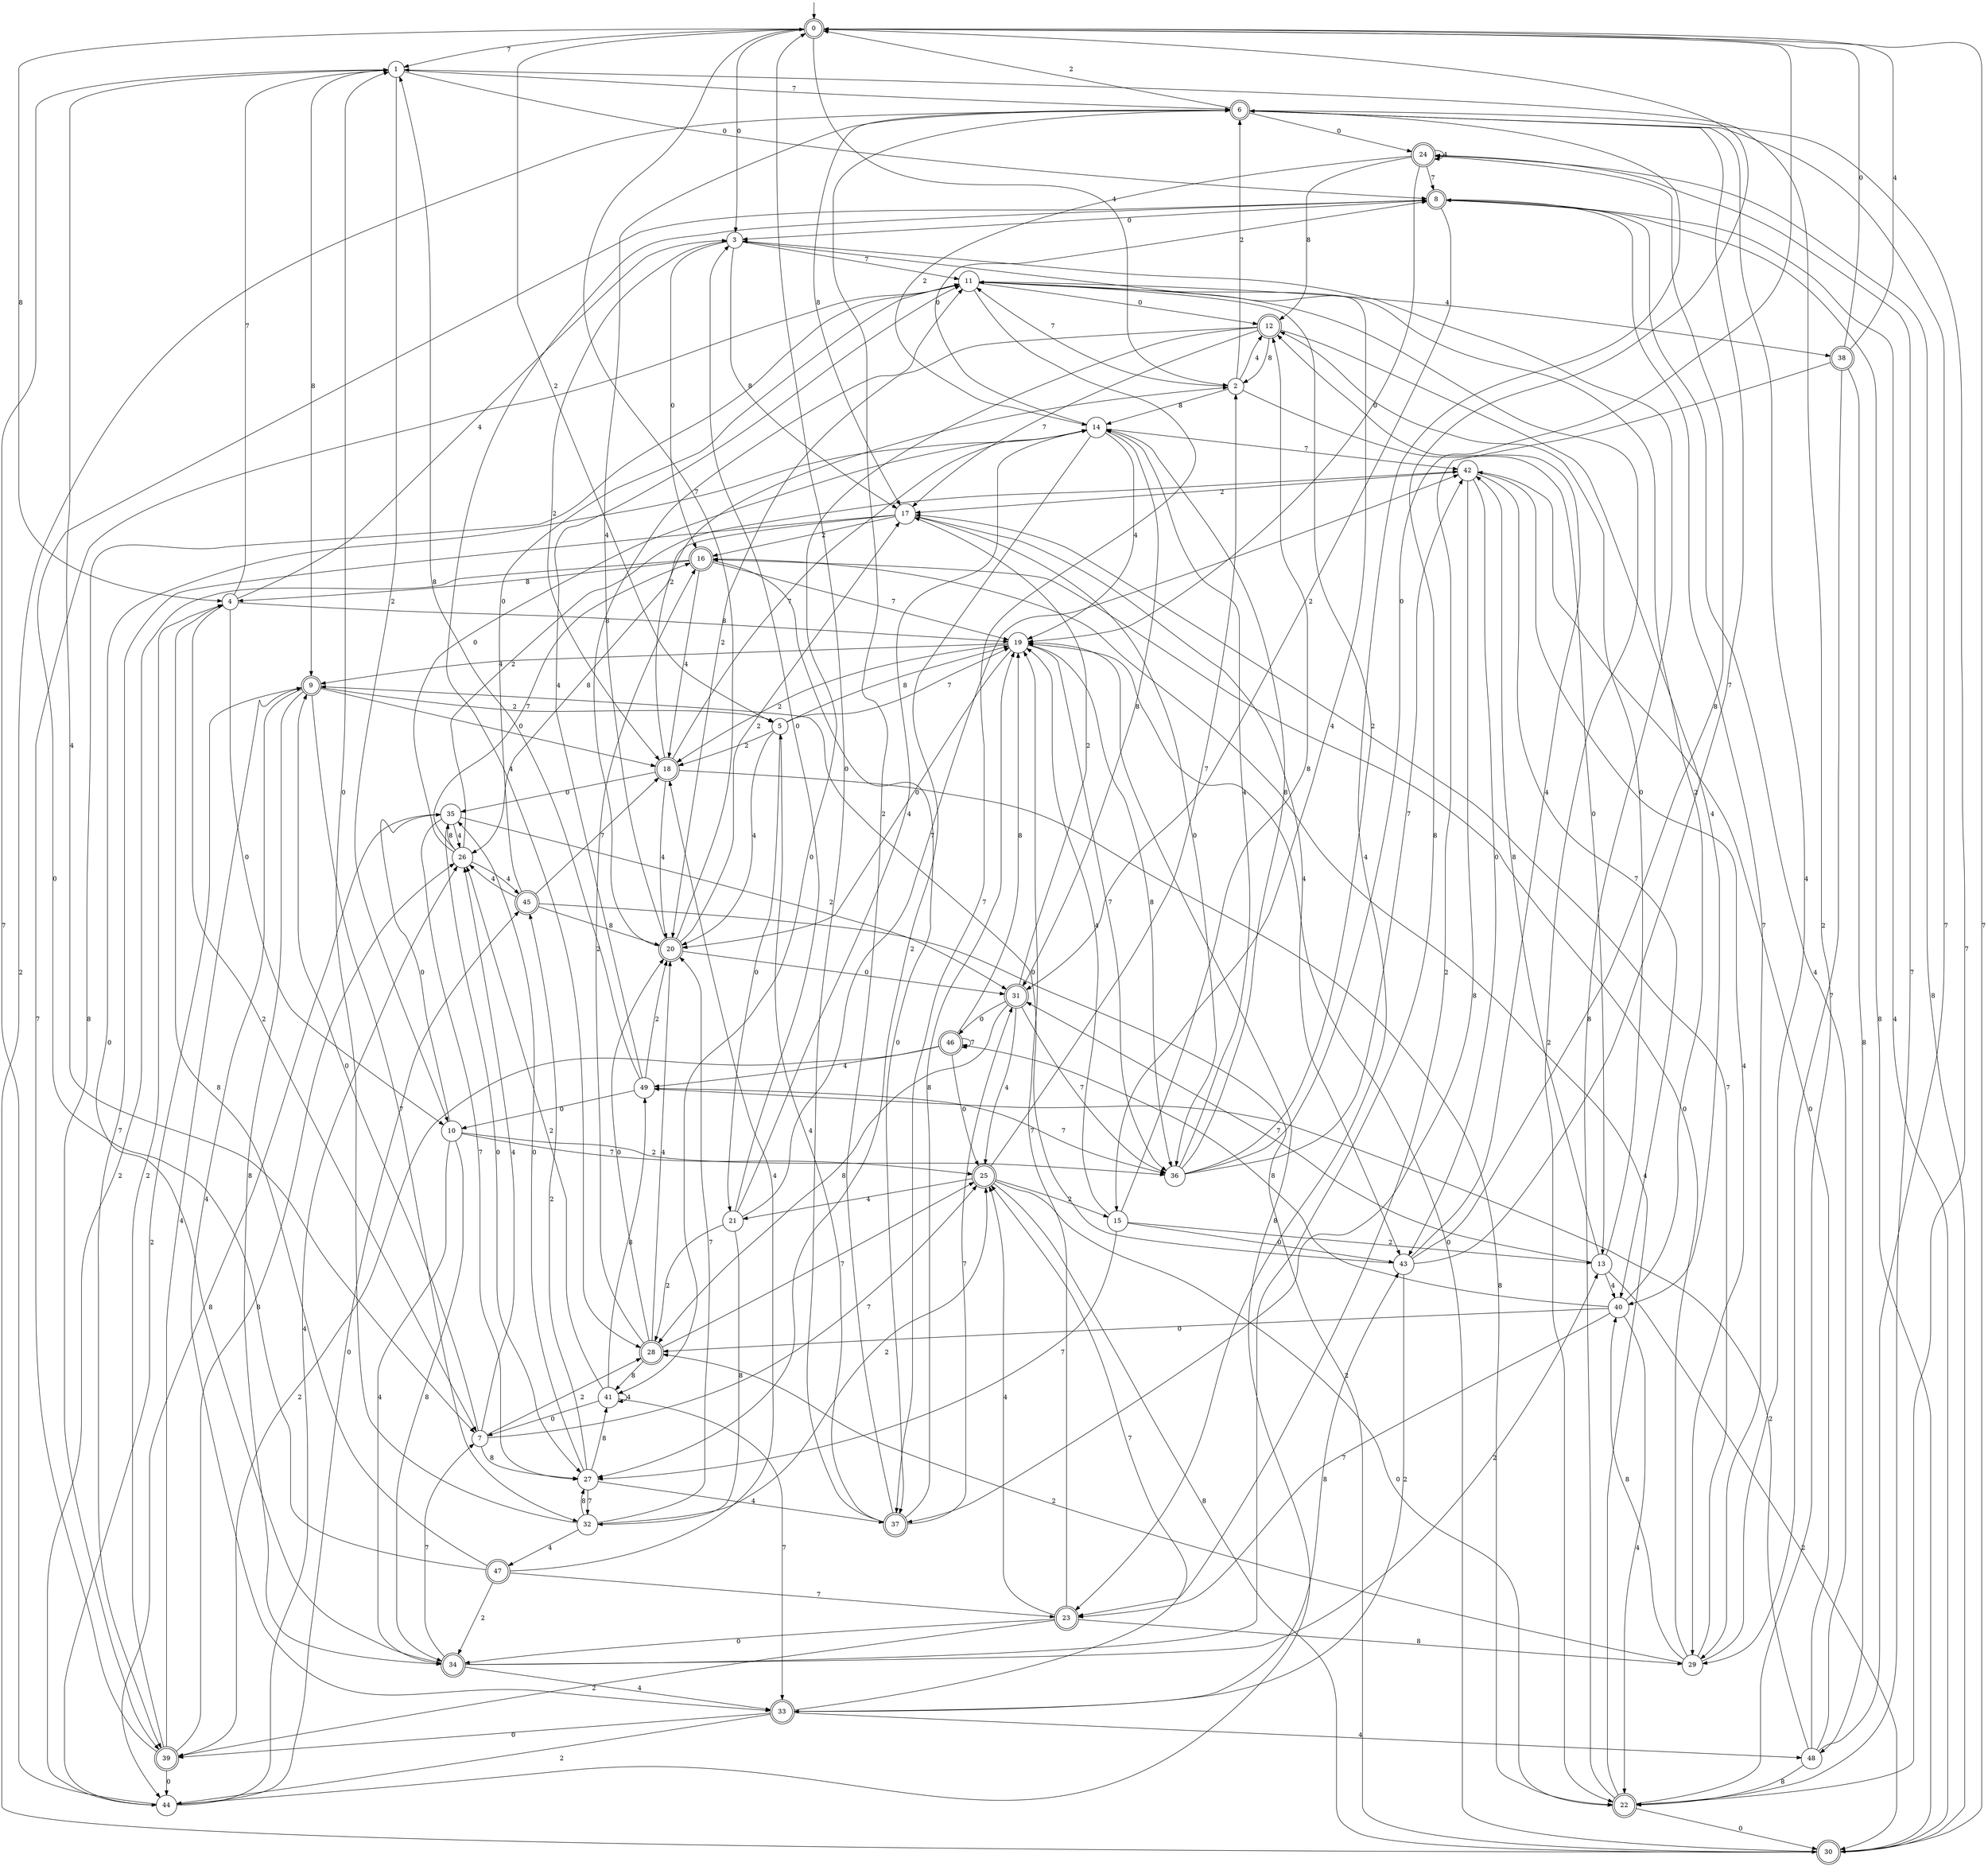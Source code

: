 digraph g {

	s0 [shape="doublecircle" label="0"];
	s1 [shape="circle" label="1"];
	s2 [shape="circle" label="2"];
	s3 [shape="circle" label="3"];
	s4 [shape="circle" label="4"];
	s5 [shape="circle" label="5"];
	s6 [shape="doublecircle" label="6"];
	s7 [shape="circle" label="7"];
	s8 [shape="doublecircle" label="8"];
	s9 [shape="doublecircle" label="9"];
	s10 [shape="circle" label="10"];
	s11 [shape="circle" label="11"];
	s12 [shape="doublecircle" label="12"];
	s13 [shape="circle" label="13"];
	s14 [shape="circle" label="14"];
	s15 [shape="circle" label="15"];
	s16 [shape="doublecircle" label="16"];
	s17 [shape="circle" label="17"];
	s18 [shape="doublecircle" label="18"];
	s19 [shape="circle" label="19"];
	s20 [shape="doublecircle" label="20"];
	s21 [shape="circle" label="21"];
	s22 [shape="doublecircle" label="22"];
	s23 [shape="doublecircle" label="23"];
	s24 [shape="doublecircle" label="24"];
	s25 [shape="doublecircle" label="25"];
	s26 [shape="circle" label="26"];
	s27 [shape="circle" label="27"];
	s28 [shape="doublecircle" label="28"];
	s29 [shape="circle" label="29"];
	s30 [shape="doublecircle" label="30"];
	s31 [shape="doublecircle" label="31"];
	s32 [shape="circle" label="32"];
	s33 [shape="doublecircle" label="33"];
	s34 [shape="doublecircle" label="34"];
	s35 [shape="circle" label="35"];
	s36 [shape="circle" label="36"];
	s37 [shape="doublecircle" label="37"];
	s38 [shape="doublecircle" label="38"];
	s39 [shape="doublecircle" label="39"];
	s40 [shape="circle" label="40"];
	s41 [shape="circle" label="41"];
	s42 [shape="circle" label="42"];
	s43 [shape="circle" label="43"];
	s44 [shape="circle" label="44"];
	s45 [shape="doublecircle" label="45"];
	s46 [shape="doublecircle" label="46"];
	s47 [shape="doublecircle" label="47"];
	s48 [shape="circle" label="48"];
	s49 [shape="circle" label="49"];
	s0 -> s1 [label="7"];
	s0 -> s2 [label="4"];
	s0 -> s3 [label="0"];
	s0 -> s4 [label="8"];
	s0 -> s5 [label="2"];
	s1 -> s6 [label="7"];
	s1 -> s7 [label="4"];
	s1 -> s8 [label="0"];
	s1 -> s9 [label="8"];
	s1 -> s10 [label="2"];
	s2 -> s11 [label="7"];
	s2 -> s12 [label="4"];
	s2 -> s13 [label="0"];
	s2 -> s14 [label="8"];
	s2 -> s6 [label="2"];
	s3 -> s11 [label="7"];
	s3 -> s15 [label="4"];
	s3 -> s16 [label="0"];
	s3 -> s17 [label="8"];
	s3 -> s18 [label="2"];
	s4 -> s1 [label="7"];
	s4 -> s3 [label="4"];
	s4 -> s10 [label="0"];
	s4 -> s19 [label="8"];
	s4 -> s7 [label="2"];
	s5 -> s19 [label="7"];
	s5 -> s20 [label="4"];
	s5 -> s21 [label="0"];
	s5 -> s19 [label="8"];
	s5 -> s18 [label="2"];
	s6 -> s22 [label="7"];
	s6 -> s23 [label="4"];
	s6 -> s24 [label="0"];
	s6 -> s17 [label="8"];
	s6 -> s0 [label="2"];
	s7 -> s25 [label="7"];
	s7 -> s26 [label="4"];
	s7 -> s9 [label="0"];
	s7 -> s27 [label="8"];
	s7 -> s28 [label="2"];
	s8 -> s29 [label="7"];
	s8 -> s28 [label="4"];
	s8 -> s3 [label="0"];
	s8 -> s30 [label="8"];
	s8 -> s31 [label="2"];
	s9 -> s32 [label="7"];
	s9 -> s33 [label="4"];
	s9 -> s18 [label="0"];
	s9 -> s34 [label="8"];
	s9 -> s5 [label="2"];
	s10 -> s25 [label="7"];
	s10 -> s34 [label="4"];
	s10 -> s35 [label="0"];
	s10 -> s34 [label="8"];
	s10 -> s36 [label="2"];
	s11 -> s37 [label="7"];
	s11 -> s38 [label="4"];
	s11 -> s12 [label="0"];
	s11 -> s39 [label="8"];
	s11 -> s22 [label="2"];
	s12 -> s17 [label="7"];
	s12 -> s40 [label="4"];
	s12 -> s41 [label="0"];
	s12 -> s2 [label="8"];
	s12 -> s20 [label="2"];
	s13 -> s31 [label="7"];
	s13 -> s40 [label="4"];
	s13 -> s12 [label="0"];
	s13 -> s42 [label="8"];
	s13 -> s30 [label="2"];
	s14 -> s42 [label="7"];
	s14 -> s19 [label="4"];
	s14 -> s8 [label="0"];
	s14 -> s31 [label="8"];
	s14 -> s27 [label="2"];
	s15 -> s27 [label="7"];
	s15 -> s19 [label="4"];
	s15 -> s43 [label="0"];
	s15 -> s12 [label="8"];
	s15 -> s13 [label="2"];
	s16 -> s19 [label="7"];
	s16 -> s18 [label="4"];
	s16 -> s37 [label="0"];
	s16 -> s4 [label="8"];
	s16 -> s44 [label="2"];
	s17 -> s39 [label="7"];
	s17 -> s43 [label="4"];
	s17 -> s36 [label="0"];
	s17 -> s26 [label="8"];
	s17 -> s16 [label="2"];
	s18 -> s14 [label="7"];
	s18 -> s20 [label="4"];
	s18 -> s35 [label="0"];
	s18 -> s22 [label="8"];
	s18 -> s2 [label="2"];
	s19 -> s36 [label="7"];
	s19 -> s9 [label="4"];
	s19 -> s20 [label="0"];
	s19 -> s36 [label="8"];
	s19 -> s18 [label="2"];
	s20 -> s0 [label="7"];
	s20 -> s6 [label="4"];
	s20 -> s31 [label="0"];
	s20 -> s11 [label="8"];
	s20 -> s17 [label="2"];
	s21 -> s42 [label="7"];
	s21 -> s14 [label="4"];
	s21 -> s3 [label="0"];
	s21 -> s32 [label="8"];
	s21 -> s28 [label="2"];
	s22 -> s24 [label="7"];
	s22 -> s16 [label="4"];
	s22 -> s30 [label="0"];
	s22 -> s3 [label="8"];
	s22 -> s1 [label="2"];
	s23 -> s19 [label="7"];
	s23 -> s25 [label="4"];
	s23 -> s34 [label="0"];
	s23 -> s29 [label="8"];
	s23 -> s39 [label="2"];
	s24 -> s8 [label="7"];
	s24 -> s24 [label="4"];
	s24 -> s19 [label="0"];
	s24 -> s12 [label="8"];
	s24 -> s14 [label="2"];
	s25 -> s2 [label="7"];
	s25 -> s21 [label="4"];
	s25 -> s22 [label="0"];
	s25 -> s30 [label="8"];
	s25 -> s15 [label="2"];
	s26 -> s16 [label="7"];
	s26 -> s45 [label="4"];
	s26 -> s14 [label="0"];
	s26 -> s35 [label="8"];
	s26 -> s42 [label="2"];
	s27 -> s32 [label="7"];
	s27 -> s37 [label="4"];
	s27 -> s35 [label="0"];
	s27 -> s41 [label="8"];
	s27 -> s45 [label="2"];
	s28 -> s25 [label="7"];
	s28 -> s20 [label="4"];
	s28 -> s20 [label="0"];
	s28 -> s41 [label="8"];
	s28 -> s16 [label="2"];
	s29 -> s17 [label="7"];
	s29 -> s6 [label="4"];
	s29 -> s16 [label="0"];
	s29 -> s40 [label="8"];
	s29 -> s28 [label="2"];
	s30 -> s0 [label="7"];
	s30 -> s8 [label="4"];
	s30 -> s19 [label="0"];
	s30 -> s24 [label="8"];
	s30 -> s6 [label="2"];
	s31 -> s36 [label="7"];
	s31 -> s25 [label="4"];
	s31 -> s46 [label="0"];
	s31 -> s28 [label="8"];
	s31 -> s17 [label="2"];
	s32 -> s20 [label="7"];
	s32 -> s47 [label="4"];
	s32 -> s1 [label="0"];
	s32 -> s27 [label="8"];
	s32 -> s25 [label="2"];
	s33 -> s25 [label="7"];
	s33 -> s48 [label="4"];
	s33 -> s39 [label="0"];
	s33 -> s43 [label="8"];
	s33 -> s44 [label="2"];
	s34 -> s7 [label="7"];
	s34 -> s33 [label="4"];
	s34 -> s14 [label="0"];
	s34 -> s0 [label="8"];
	s34 -> s13 [label="2"];
	s35 -> s27 [label="7"];
	s35 -> s26 [label="4"];
	s35 -> s27 [label="0"];
	s35 -> s44 [label="8"];
	s35 -> s31 [label="2"];
	s36 -> s42 [label="7"];
	s36 -> s14 [label="4"];
	s36 -> s0 [label="0"];
	s36 -> s14 [label="8"];
	s36 -> s11 [label="2"];
	s37 -> s31 [label="7"];
	s37 -> s5 [label="4"];
	s37 -> s0 [label="0"];
	s37 -> s19 [label="8"];
	s37 -> s6 [label="2"];
	s38 -> s29 [label="7"];
	s38 -> s0 [label="4"];
	s38 -> s0 [label="0"];
	s38 -> s48 [label="8"];
	s38 -> s23 [label="2"];
	s39 -> s11 [label="7"];
	s39 -> s9 [label="4"];
	s39 -> s44 [label="0"];
	s39 -> s26 [label="8"];
	s39 -> s4 [label="2"];
	s40 -> s23 [label="7"];
	s40 -> s22 [label="4"];
	s40 -> s28 [label="0"];
	s40 -> s46 [label="8"];
	s40 -> s11 [label="2"];
	s41 -> s33 [label="7"];
	s41 -> s41 [label="4"];
	s41 -> s7 [label="0"];
	s41 -> s49 [label="8"];
	s41 -> s26 [label="2"];
	s42 -> s40 [label="7"];
	s42 -> s29 [label="4"];
	s42 -> s43 [label="0"];
	s42 -> s37 [label="8"];
	s42 -> s17 [label="2"];
	s43 -> s6 [label="7"];
	s43 -> s12 [label="4"];
	s43 -> s9 [label="0"];
	s43 -> s24 [label="8"];
	s43 -> s33 [label="2"];
	s44 -> s1 [label="7"];
	s44 -> s26 [label="4"];
	s44 -> s45 [label="0"];
	s44 -> s19 [label="8"];
	s44 -> s9 [label="2"];
	s45 -> s18 [label="7"];
	s45 -> s26 [label="4"];
	s45 -> s11 [label="0"];
	s45 -> s20 [label="8"];
	s45 -> s30 [label="2"];
	s46 -> s46 [label="7"];
	s46 -> s49 [label="4"];
	s46 -> s25 [label="0"];
	s46 -> s19 [label="8"];
	s46 -> s39 [label="2"];
	s47 -> s23 [label="7"];
	s47 -> s18 [label="4"];
	s47 -> s8 [label="0"];
	s47 -> s4 [label="8"];
	s47 -> s34 [label="2"];
	s48 -> s6 [label="7"];
	s48 -> s8 [label="4"];
	s48 -> s42 [label="0"];
	s48 -> s22 [label="8"];
	s48 -> s49 [label="2"];
	s49 -> s36 [label="7"];
	s49 -> s11 [label="4"];
	s49 -> s10 [label="0"];
	s49 -> s1 [label="8"];
	s49 -> s20 [label="2"];

__start0 [label="" shape="none" width="0" height="0"];
__start0 -> s0;

}
